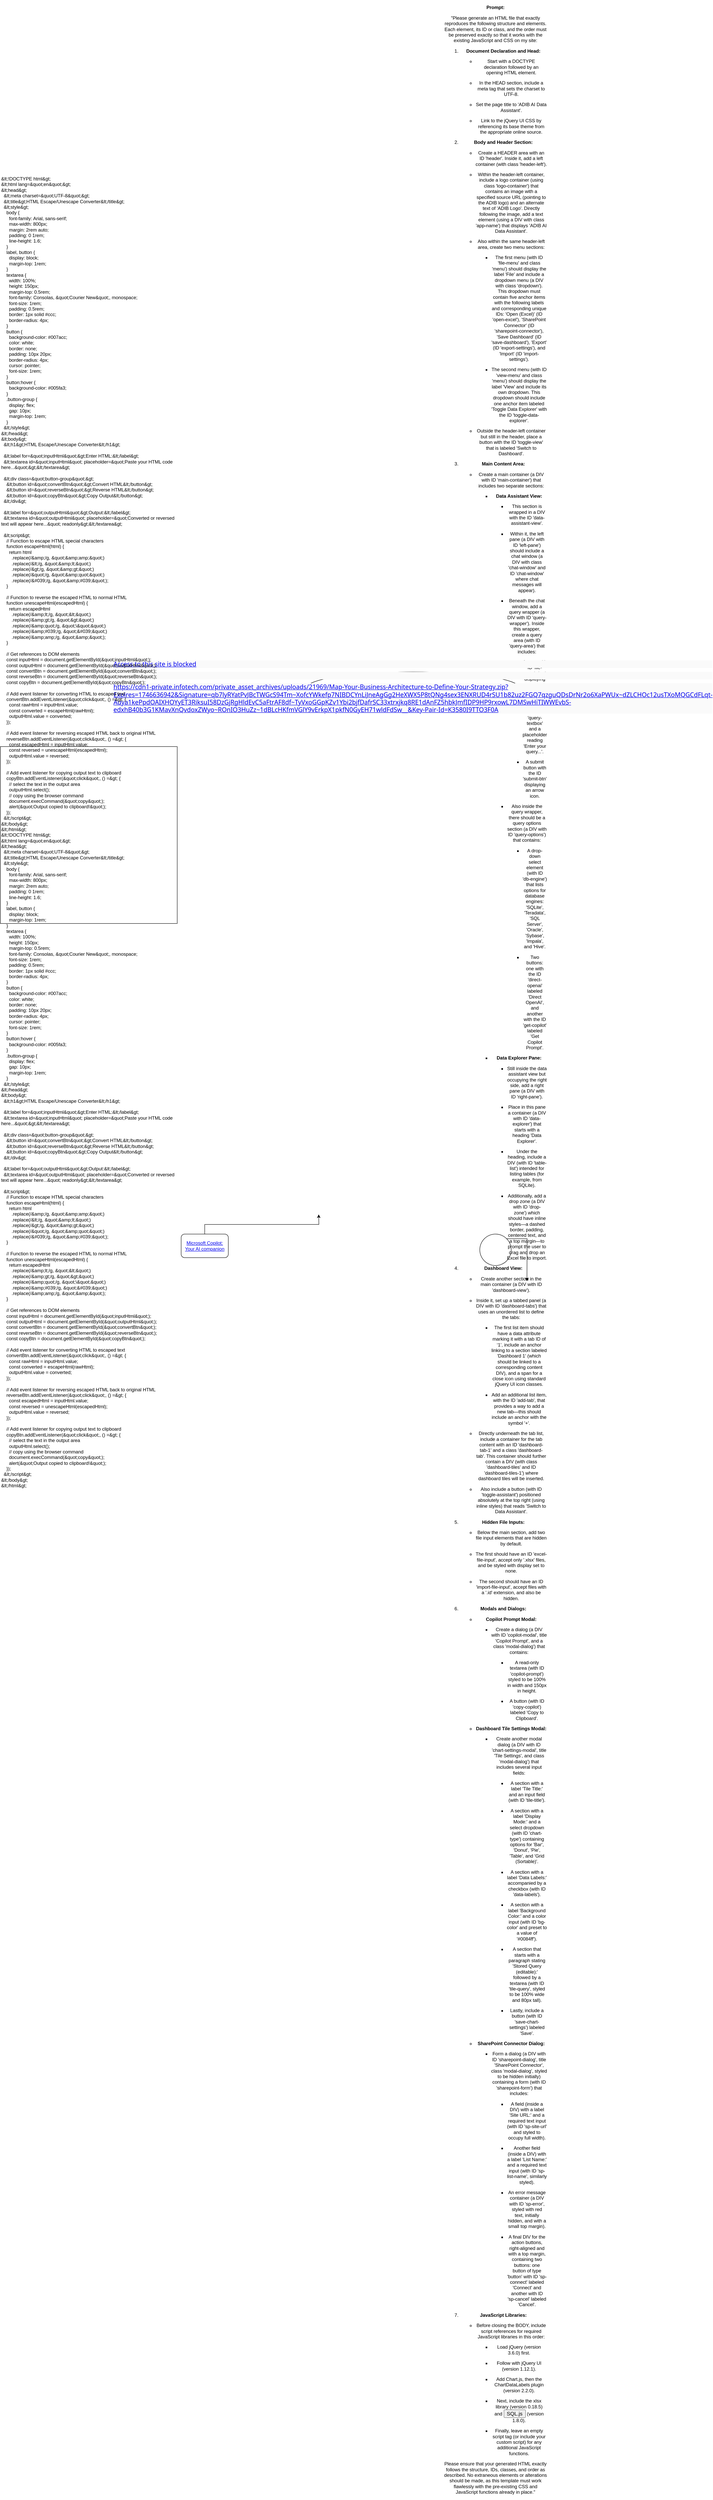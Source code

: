 <mxfile version="27.1.4">
  <diagram name="Page-1" id="GokQLcG7WO0pYvgW-zJp">
    <mxGraphModel dx="3171" dy="4012" grid="1" gridSize="10" guides="1" tooltips="1" connect="1" arrows="1" fold="1" page="1" pageScale="1" pageWidth="850" pageHeight="1100" math="0" shadow="0">
      <root>
        <mxCell id="0" />
        <mxCell id="1" parent="0" />
        <mxCell id="mDrpf2TN0rHwM7id590o-1" style="edgeStyle=orthogonalEdgeStyle;rounded=0;orthogonalLoop=1;jettySize=auto;html=1;exitX=0.5;exitY=0;exitDx=0;exitDy=0;" parent="1" source="bzycmvIp5_qkG32QMUx3-1" edge="1">
          <mxGeometry relative="1" as="geometry">
            <mxPoint x="-220" y="180" as="targetPoint" />
          </mxGeometry>
        </mxCell>
        <mxCell id="bzycmvIp5_qkG32QMUx3-1" value="&lt;a href=&quot;https://copilot.microsoft.com/chats/RHDPdBvyvpDGnnrWRSW6V&quot;&gt;Microsoft Copilot: Your AI companion&lt;/a&gt;" style="rounded=1;whiteSpace=wrap;html=1;" parent="1" vertex="1">
          <mxGeometry x="-570" y="230" width="120" height="60" as="geometry" />
        </mxCell>
        <mxCell id="bzycmvIp5_qkG32QMUx3-6" style="edgeStyle=orthogonalEdgeStyle;rounded=0;orthogonalLoop=1;jettySize=auto;html=1;exitX=1;exitY=0;exitDx=0;exitDy=0;" parent="1" source="bzycmvIp5_qkG32QMUx3-2" edge="1">
          <mxGeometry relative="1" as="geometry">
            <mxPoint x="310" y="350" as="targetPoint" />
          </mxGeometry>
        </mxCell>
        <mxCell id="bzycmvIp5_qkG32QMUx3-2" value="&lt;p&gt;&lt;strong&gt;Prompt:&lt;/strong&gt;&lt;/p&gt;&lt;p&gt;&quot;Please generate an HTML file that exactly reproduces the following structure and elements. Each element, its ID or class, and the order must be preserved exactly so that it works with the existing JavaScript and CSS on my site:&lt;/p&gt;&lt;ol start=&quot;1&quot;&gt;&lt;li&gt;&lt;p&gt;&lt;strong&gt;Document Declaration and Head:&lt;/strong&gt;&lt;/p&gt;&lt;ul&gt;&lt;li&gt;&lt;p&gt;Start with a DOCTYPE declaration followed by an opening HTML element.&lt;/p&gt;&lt;/li&gt;&lt;li&gt;&lt;p&gt;In the HEAD section, include a meta tag that sets the charset to UTF-8.&lt;/p&gt;&lt;/li&gt;&lt;li&gt;&lt;p&gt;Set the page title to &#39;ADIB AI Data Assistant&#39;.&lt;/p&gt;&lt;/li&gt;&lt;li&gt;&lt;p&gt;Link to the jQuery UI CSS by referencing its base theme from the appropriate online source.&lt;/p&gt;&lt;/li&gt;&lt;/ul&gt;&lt;/li&gt;&lt;li&gt;&lt;p&gt;&lt;strong&gt;Body and Header Section:&lt;/strong&gt;&lt;/p&gt;&lt;ul&gt;&lt;li&gt;&lt;p&gt;Create a HEADER area with an ID &#39;header&#39;. Inside it, add a left container (with class &#39;header-left&#39;).&lt;/p&gt;&lt;/li&gt;&lt;li&gt;&lt;p&gt;Within the header-left container, include a logo container (using class &#39;logo-container&#39;) that contains an image with a specified source URL (pointing to the ADIB logo) and an alternate text of &#39;ADIB Logo&#39;. Directly following the image, add a text element (using a DIV with class &#39;app-name&#39;) that displays &#39;ADIB AI Data Assistant&#39;.&lt;/p&gt;&lt;/li&gt;&lt;li&gt;&lt;p&gt;Also within the same header-left area, create two menu sections:&lt;/p&gt;&lt;ul&gt;&lt;li&gt;&lt;p&gt;The first menu (with ID &#39;file-menu&#39; and class &#39;menu&#39;) should display the label &#39;File&#39; and include a dropdown menu (a DIV with class &#39;dropdown&#39;). This dropdown must contain five anchor items with the following labels and corresponding unique IDs: &#39;Open (Excel)&#39; (ID &#39;open-excel&#39;), &#39;SharePoint Connector&#39; (ID &#39;sharepoint-connector&#39;), &#39;Save Dashboard&#39; (ID &#39;save-dashboard&#39;), &#39;Export&#39; (ID &#39;export-settings&#39;), and &#39;Import&#39; (ID &#39;import-settings&#39;).&lt;/p&gt;&lt;/li&gt;&lt;li&gt;&lt;p&gt;The second menu (with ID &#39;view-menu&#39; and class &#39;menu&#39;) should display the label &#39;View&#39; and include its own dropdown. This dropdown should include one anchor item labeled &#39;Toggle Data Explorer&#39; with the ID &#39;toggle-data-explorer&#39;.&lt;/p&gt;&lt;/li&gt;&lt;/ul&gt;&lt;/li&gt;&lt;li&gt;&lt;p&gt;Outside the header-left container but still in the header, place a button with the ID &#39;toggle-view&#39; that is labeled &#39;Switch to Dashboard&#39;.&lt;/p&gt;&lt;/li&gt;&lt;/ul&gt;&lt;/li&gt;&lt;li&gt;&lt;p&gt;&lt;strong&gt;Main Content Area:&lt;/strong&gt;&lt;/p&gt;&lt;ul&gt;&lt;li&gt;&lt;p&gt;Create a main container (a DIV with ID &#39;main-container&#39;) that includes two separate sections:&lt;/p&gt;&lt;ul&gt;&lt;li&gt;&lt;p&gt;&lt;strong&gt;Data Assistant View:&lt;/strong&gt;&lt;/p&gt;&lt;ul&gt;&lt;li&gt;&lt;p&gt;This section is wrapped in a DIV with the ID &#39;data-assistant-view&#39;.&lt;/p&gt;&lt;/li&gt;&lt;li&gt;&lt;p&gt;Within it, the left pane (a DIV with ID &#39;left-pane&#39;) should include a chat window (a DIV with class &#39;chat-window&#39; and ID &#39;chat-window&#39; where chat messages will appear).&lt;/p&gt;&lt;/li&gt;&lt;li&gt;&lt;p&gt;Beneath the chat window, add a query wrapper (a DIV with ID &#39;query-wrapper&#39;). Inside this wrapper, create a query area (with ID &#39;query-area&#39;) that includes:&lt;/p&gt;&lt;ul&gt;&lt;li&gt;&lt;p&gt;A span with ID &#39;file-attach-btn&#39; displaying an attachment icon.&lt;/p&gt;&lt;/li&gt;&lt;li&gt;&lt;p&gt;A textarea with the ID &#39;query-textbox&#39; and a placeholder reading &#39;Enter your query...&#39;.&lt;/p&gt;&lt;/li&gt;&lt;li&gt;&lt;p&gt;A submit button with the ID &#39;submit-btn&#39; displaying an arrow icon.&lt;/p&gt;&lt;/li&gt;&lt;/ul&gt;&lt;/li&gt;&lt;li&gt;&lt;p&gt;Also inside the query wrapper, there should be a query options section (a DIV with ID &#39;query-options&#39;) that contains:&lt;/p&gt;&lt;ul&gt;&lt;li&gt;&lt;p&gt;A drop-down select element (with ID &#39;db-engine&#39;) that lists options for database engines: &#39;SQLite&#39;, &#39;Teradata&#39;, &#39;SQL Server&#39;, &#39;Oracle&#39;, &#39;Sybase&#39;, &#39;Impala&#39;, and &#39;Hive&#39;.&lt;/p&gt;&lt;/li&gt;&lt;li&gt;&lt;p&gt;Two buttons: one with the ID &#39;direct-openai&#39; labeled &#39;Direct OpenAI&#39;, and another with the ID &#39;get-copilot&#39; labeled &#39;Get Copilot Prompt&#39;.&lt;/p&gt;&lt;/li&gt;&lt;/ul&gt;&lt;/li&gt;&lt;/ul&gt;&lt;/li&gt;&lt;li&gt;&lt;p&gt;&lt;strong&gt;Data Explorer Pane:&lt;/strong&gt;&lt;/p&gt;&lt;ul&gt;&lt;li&gt;&lt;p&gt;Still inside the data assistant view but occupying the right side, add a right pane (a DIV with ID &#39;right-pane&#39;).&lt;/p&gt;&lt;/li&gt;&lt;li&gt;&lt;p&gt;Place in this pane a container (a DIV with ID &#39;data-explorer&#39;) that starts with a heading &#39;Data Explorer&#39;.&lt;/p&gt;&lt;/li&gt;&lt;li&gt;&lt;p&gt;Under the heading, include a DIV (with ID &#39;table-list&#39;) intended for listing tables (for example, from SQLite).&lt;/p&gt;&lt;/li&gt;&lt;li&gt;&lt;p&gt;Additionally, add a drop zone (a DIV with ID &#39;drop-zone&#39;) which should have inline styles—a dashed border, padding, centered text, and a top margin—to prompt the user to drag and drop an Excel file to import.&lt;/p&gt;&lt;/li&gt;&lt;/ul&gt;&lt;/li&gt;&lt;/ul&gt;&lt;/li&gt;&lt;/ul&gt;&lt;/li&gt;&lt;li&gt;&lt;p&gt;&lt;strong&gt;Dashboard View:&lt;/strong&gt;&lt;/p&gt;&lt;ul&gt;&lt;li&gt;&lt;p&gt;Create another section in the main container (a DIV with ID &#39;dashboard-view&#39;).&lt;/p&gt;&lt;/li&gt;&lt;li&gt;&lt;p&gt;Inside it, set up a tabbed panel (a DIV with ID &#39;dashboard-tabs&#39;) that uses an unordered list to define the tabs:&lt;/p&gt;&lt;ul&gt;&lt;li&gt;&lt;p&gt;The first list item should have a data attribute marking it with a tab ID of ‘1’, include an anchor linking to a section labeled &#39;Dashboard 1&#39; (which should be linked to a corresponding content DIV), and a span for a close icon using standard jQuery UI icon classes.&lt;/p&gt;&lt;/li&gt;&lt;li&gt;&lt;p&gt;Add an additional list item, with the ID &#39;add-tab&#39;, that provides a way to add a new tab—this should include an anchor with the symbol &#39;+&#39;.&lt;/p&gt;&lt;/li&gt;&lt;/ul&gt;&lt;/li&gt;&lt;li&gt;&lt;p&gt;Directly underneath the tab list, include a container for the tab content with an ID &#39;dashboard-tab-1&#39; and a class &#39;dashboard-tab&#39;. This container should further contain a DIV (with class &#39;dashboard-tiles&#39; and ID &#39;dashboard-tiles-1&#39;) where dashboard tiles will be inserted.&lt;/p&gt;&lt;/li&gt;&lt;li&gt;&lt;p&gt;Also include a button (with ID &#39;toggle-assistant&#39;) positioned absolutely at the top right (using inline styles) that reads &#39;Switch to Data Assistant&#39;.&lt;/p&gt;&lt;/li&gt;&lt;/ul&gt;&lt;/li&gt;&lt;li&gt;&lt;p&gt;&lt;strong&gt;Hidden File Inputs:&lt;/strong&gt;&lt;/p&gt;&lt;ul&gt;&lt;li&gt;&lt;p&gt;Below the main section, add two file input elements that are hidden by default.&lt;/p&gt;&lt;/li&gt;&lt;li&gt;&lt;p&gt;The first should have an ID &#39;excel-file-input&#39;, accept only &#39;.xlsx&#39; files, and be styled with display set to none.&lt;/p&gt;&lt;/li&gt;&lt;li&gt;&lt;p&gt;The second should have an ID &#39;import-file-input&#39;, accept files with a &#39;.id&#39; extension, and also be hidden.&lt;/p&gt;&lt;/li&gt;&lt;/ul&gt;&lt;/li&gt;&lt;li&gt;&lt;p&gt;&lt;strong&gt;Modals and Dialogs:&lt;/strong&gt;&lt;/p&gt;&lt;ul&gt;&lt;li&gt;&lt;p&gt;&lt;strong&gt;Copilot Prompt Modal:&lt;/strong&gt;&lt;/p&gt;&lt;ul&gt;&lt;li&gt;&lt;p&gt;Create a dialog (a DIV with ID &#39;copilot-modal&#39;, title &#39;Copilot Prompt&#39;, and a class &#39;modal-dialog&#39;) that contains:&lt;/p&gt;&lt;ul&gt;&lt;li&gt;&lt;p&gt;A read-only textarea (with ID &#39;copilot-prompt&#39;) styled to be 100% in width and 150px in height.&lt;/p&gt;&lt;/li&gt;&lt;li&gt;&lt;p&gt;A button (with ID &#39;copy-copilot&#39;) labeled &#39;Copy to Clipboard&#39;.&lt;/p&gt;&lt;/li&gt;&lt;/ul&gt;&lt;/li&gt;&lt;/ul&gt;&lt;/li&gt;&lt;li&gt;&lt;p&gt;&lt;strong&gt;Dashboard Tile Settings Modal:&lt;/strong&gt;&lt;/p&gt;&lt;ul&gt;&lt;li&gt;&lt;p&gt;Create another modal dialog (a DIV with ID &#39;chart-settings-modal&#39;, title &#39;Tile Settings&#39;, and class &#39;modal-dialog&#39;) that includes several input fields:&lt;/p&gt;&lt;ul&gt;&lt;li&gt;&lt;p&gt;A section with a label &#39;Tile Title:&#39; and an input field (with ID &#39;tile-title&#39;).&lt;/p&gt;&lt;/li&gt;&lt;li&gt;&lt;p&gt;A section with a label &#39;Display Mode:&#39; and a select dropdown (with ID &#39;chart-type&#39;) containing options for &#39;Bar&#39;, &#39;Donut&#39;, &#39;Pie&#39;, &#39;Table&#39;, and &#39;Grid (Sortable)&#39;.&lt;/p&gt;&lt;/li&gt;&lt;li&gt;&lt;p&gt;A section with a label &#39;Data Labels:&#39; accompanied by a checkbox (with ID &#39;data-labels&#39;).&lt;/p&gt;&lt;/li&gt;&lt;li&gt;&lt;p&gt;A section with a label &#39;Background Color:&#39; and a color input (with ID &#39;bg-color&#39; and preset to a value of &#39;#0084ff&#39;).&lt;/p&gt;&lt;/li&gt;&lt;li&gt;&lt;p&gt;A section that starts with a paragraph stating &#39;Stored Query (editable):&#39; followed by a textarea (with ID &#39;tile-query&#39;, styled to be 100% wide and 80px tall).&lt;/p&gt;&lt;/li&gt;&lt;li&gt;&lt;p&gt;Lastly, include a button (with ID &#39;save-chart-settings&#39;) labeled &#39;Save&#39;.&lt;/p&gt;&lt;/li&gt;&lt;/ul&gt;&lt;/li&gt;&lt;/ul&gt;&lt;/li&gt;&lt;li&gt;&lt;p&gt;&lt;strong&gt;SharePoint Connector Dialog:&lt;/strong&gt;&lt;/p&gt;&lt;ul&gt;&lt;li&gt;&lt;p&gt;Form a dialog (a DIV with ID &#39;sharepoint-dialog&#39;, title &#39;SharePoint Connector&#39;, class &#39;modal-dialog&#39;, styled to be hidden initially) containing a form (with ID &#39;sharepoint-form&#39;) that includes:&lt;/p&gt;&lt;ul&gt;&lt;li&gt;&lt;p&gt;A field (inside a DIV) with a label &#39;Site URL:&#39; and a required text input (with ID &#39;sp-site-url&#39; and styled to occupy full width).&lt;/p&gt;&lt;/li&gt;&lt;li&gt;&lt;p&gt;Another field (inside a DIV) with a label &#39;List Name:&#39; and a required text input (with ID &#39;sp-list-name&#39;, similarly styled).&lt;/p&gt;&lt;/li&gt;&lt;li&gt;&lt;p&gt;An error message container (a DIV with ID &#39;sp-error&#39;, styled with red text, initially hidden, and with a small top margin).&lt;/p&gt;&lt;/li&gt;&lt;li&gt;&lt;p&gt;A final DIV for the action buttons, right-aligned and with a top margin, containing two buttons: one button of type &#39;button&#39; with ID &#39;sp-connect&#39; labeled &#39;Connect&#39; and another with ID &#39;sp-cancel&#39; labeled &#39;Cancel&#39;.&lt;/p&gt;&lt;/li&gt;&lt;/ul&gt;&lt;/li&gt;&lt;/ul&gt;&lt;/li&gt;&lt;/ul&gt;&lt;/li&gt;&lt;li&gt;&lt;p&gt;&lt;strong&gt;JavaScript Libraries:&lt;/strong&gt;&lt;/p&gt;&lt;ul&gt;&lt;li&gt;&lt;p&gt;Before closing the BODY, include script references for required JavaScript libraries in this order:&lt;/p&gt;&lt;ul&gt;&lt;li&gt;&lt;p&gt;Load jQuery (version 3.6.0) first.&lt;/p&gt;&lt;/li&gt;&lt;li&gt;&lt;p&gt;Follow with jQuery UI (version 1.12.1).&lt;/p&gt;&lt;/li&gt;&lt;li&gt;&lt;p&gt;Add Chart.js, then the ChartDataLabels plugin (version 2.2.0).&lt;/p&gt;&lt;/li&gt;&lt;li&gt;&lt;p&gt;Next, include the xlsx library (version 0.18.5) and &lt;button data-url=&quot;https://SQL.js&quot; type=&quot;button&quot;&gt;SQL.js &lt;/button&gt; (version 1.8.0).&lt;/p&gt;&lt;/li&gt;&lt;li&gt;&lt;p&gt;Finally, leave an empty script tag (or include your custom script) for any additional JavaScript functions.&lt;/p&gt;&lt;/li&gt;&lt;/ul&gt;&lt;/li&gt;&lt;/ul&gt;&lt;/li&gt;&lt;/ol&gt;&lt;p&gt;Please ensure that your generated HTML exactly follows the structure, IDs, classes, and order as described. No extraneous elements or alterations should be made, as this template must work flawlessly with the pre-existing CSS and JavaScript functions already in place.&quot;&lt;/p&gt;" style="ellipse;whiteSpace=wrap;html=1;aspect=fixed;" parent="1" vertex="1">
          <mxGeometry x="190" y="230" width="80" height="80" as="geometry" />
        </mxCell>
        <mxCell id="bzycmvIp5_qkG32QMUx3-4" value="&lt;p style=&quot;overflow-wrap: break-word; margin: 6px 0px 10px; max-width: none; color: rgb(66, 66, 66); font-family: &amp;quot;Segoe Sans&amp;quot;, &amp;quot;Segoe UI&amp;quot;, &amp;quot;Segoe UI Web (West European)&amp;quot;, -apple-system, BlinkMacSystemFont, Roboto, &amp;quot;Helvetica Neue&amp;quot;, sans-serif; font-size: 16px; text-align: start; background-color: rgb(250, 250, 250);&quot;&gt;&lt;a href=&quot;https://cdn1-private.infotech.com/private_asset_archives/uploads/21969/Map-Your-Business-Architecture-to-Define-Your-Strategy.zip?Expires=1746636942&amp;amp;Signature=qb7lyRYatPvJBcTWGcS94Tm~XofcYWkefp7NIBDCYnLiJneAgGg2HeXWX5P8tQNg4sex3ENXRUD4rSU1b82uz2FGQ7qzguQDsDrNr2o6XaPWUx~dZLCHOc12usTXoMQGCdFLqt-Auya1kePpdOAIXHOYyET3RiksuI58DzGjRgHldEvC5aFtrAF8df~TyVxoGGpKZv1Ybi2bjfDafrSC33xtrxjkq8RE1dAnFZ5hbkJmfIDP9HP9rxowL7DMSwHiTIWWEvbS-edxhB40b3G1KMavXnQvdoxZWyo~ROnIO3HuZz~1dBLcHKfmVGlY9vErkpX1pkfN0GyEH71wldFdSw__&amp;amp;Key-Pair-Id=K3580I9TTO3F0A&quot;&gt;Access to this site is blocked&lt;/a&gt;&lt;/p&gt;&lt;p style=&quot;overflow-wrap: break-word; margin: 6px 0px 10px; max-width: none; color: rgb(66, 66, 66); font-family: &amp;quot;Segoe Sans&amp;quot;, &amp;quot;Segoe UI&amp;quot;, &amp;quot;Segoe UI Web (West European)&amp;quot;, -apple-system, BlinkMacSystemFont, Roboto, &amp;quot;Helvetica Neue&amp;quot;, sans-serif; font-size: 16px; text-align: start; background-color: rgb(250, 250, 250);&quot;&gt;&lt;br&gt;&lt;/p&gt;&lt;p style=&quot;overflow-wrap: break-word; margin: 6px 0px 10px; max-width: none; color: rgb(66, 66, 66); font-family: &amp;quot;Segoe Sans&amp;quot;, &amp;quot;Segoe UI&amp;quot;, &amp;quot;Segoe UI Web (West European)&amp;quot;, -apple-system, BlinkMacSystemFont, Roboto, &amp;quot;Helvetica Neue&amp;quot;, sans-serif; font-size: 16px; text-align: start; background-color: rgb(250, 250, 250);&quot;&gt;&lt;a href=&quot;https://cdn1-private.infotech.com/private_asset_archives/uploads/21969/Map-Your-Business-Architecture-to-Define-Your-Strategy.zip?Expires=1746636942&amp;amp;Signature=qb7lyRYatPvJBcTWGcS94Tm~XofcYWkefp7NIBDCYnLiJneAgGg2HeXWX5P8tQNg4sex3ENXRUD4rSU1b82uz2FGQ7qzguQDsDrNr2o6XaPWUx~dZLCHOc12usTXoMQGCdFLqt-Auya1kePpdOAIXHOYyET3RiksuI58DzGjRgHldEvC5aFtrAF8df~TyVxoGGpKZv1Ybi2bjfDafrSC33xtrxjkq8RE1dAnFZ5hbkJmfIDP9HP9rxowL7DMSwHiTIWWEvbS-edxhB40b3G1KMavXnQvdoxZWyo~ROnIO3HuZz~1dBLcHKfmVGlY9vErkpX1pkfN0GyEH71wldFdSw__&amp;amp;Key-Pair-Id=K3580I9TTO3F0A&quot;&gt;https://cdn1-private.infotech.com/private_asset_archives/uploads/21969/Map-Your-Business-Architecture-to-Define-Your-Strategy.zip?Expires=1746636942&amp;amp;Signature=qb7lyRYatPvJBcTWGcS94Tm~XofcYWkefp7NIBDCYnLiJneAgGg2HeXWX5P8tQNg4sex3ENXRUD4rSU1b82uz2FGQ7qzguQDsDrNr2o6XaPWUx~dZLCHOc12usTXoMQGCdFLqt-Auya1kePpdOAIXHOYyET3RiksuI58DzGjRgHldEvC5aFtrAF8df~TyVxoGGpKZv1Ybi2bjfDafrSC33xtrxjkq8RE1dAnFZ5hbkJmfIDP9HP9rxowL7DMSwHiTIWWEvbS-edxhB40b3G1KMavXnQvdoxZWyo~ROnIO3HuZz~1dBLcHKfmVGlY9vErkpX1pkfN0GyEH71wldFdSw__&amp;amp;Key-Pair-Id=K3580I9TTO3F0A&lt;/a&gt;&lt;/p&gt;" style="ellipse;whiteSpace=wrap;html=1;" parent="1" vertex="1">
          <mxGeometry x="-250" y="-1200" width="540" height="80" as="geometry" />
        </mxCell>
        <UserObject label="&lt;div&gt;&amp;amp;lt;!DOCTYPE html&amp;amp;gt;&lt;/div&gt;&lt;div&gt;&amp;amp;lt;html lang=&amp;amp;quot;en&amp;amp;quot;&amp;amp;gt;&lt;/div&gt;&lt;div&gt;&amp;amp;lt;head&amp;amp;gt;&lt;/div&gt;&lt;div&gt;&amp;nbsp; &amp;amp;lt;meta charset=&amp;amp;quot;UTF-8&amp;amp;quot;&amp;amp;gt;&lt;/div&gt;&lt;div&gt;&amp;nbsp; &amp;amp;lt;title&amp;amp;gt;HTML Escape/Unescape Converter&amp;amp;lt;/title&amp;amp;gt;&lt;/div&gt;&lt;div&gt;&amp;nbsp; &amp;amp;lt;style&amp;amp;gt;&lt;/div&gt;&lt;div&gt;&amp;nbsp; &amp;nbsp; body {&lt;/div&gt;&lt;div&gt;&amp;nbsp; &amp;nbsp; &amp;nbsp; font-family: Arial, sans-serif;&lt;/div&gt;&lt;div&gt;&amp;nbsp; &amp;nbsp; &amp;nbsp; max-width: 800px;&lt;/div&gt;&lt;div&gt;&amp;nbsp; &amp;nbsp; &amp;nbsp; margin: 2rem auto;&lt;/div&gt;&lt;div&gt;&amp;nbsp; &amp;nbsp; &amp;nbsp; padding: 0 1rem;&lt;/div&gt;&lt;div&gt;&amp;nbsp; &amp;nbsp; &amp;nbsp; line-height: 1.6;&lt;/div&gt;&lt;div&gt;&amp;nbsp; &amp;nbsp; }&lt;/div&gt;&lt;div&gt;&amp;nbsp; &amp;nbsp; label, button {&lt;/div&gt;&lt;div&gt;&amp;nbsp; &amp;nbsp; &amp;nbsp; display: block;&lt;/div&gt;&lt;div&gt;&amp;nbsp; &amp;nbsp; &amp;nbsp; margin-top: 1rem;&lt;/div&gt;&lt;div&gt;&amp;nbsp; &amp;nbsp; }&lt;/div&gt;&lt;div&gt;&amp;nbsp; &amp;nbsp; textarea {&lt;/div&gt;&lt;div&gt;&amp;nbsp; &amp;nbsp; &amp;nbsp; width: 100%;&lt;/div&gt;&lt;div&gt;&amp;nbsp; &amp;nbsp; &amp;nbsp; height: 150px;&lt;/div&gt;&lt;div&gt;&amp;nbsp; &amp;nbsp; &amp;nbsp; margin-top: 0.5rem;&lt;/div&gt;&lt;div&gt;&amp;nbsp; &amp;nbsp; &amp;nbsp; font-family: Consolas, &amp;amp;quot;Courier New&amp;amp;quot;, monospace;&lt;/div&gt;&lt;div&gt;&amp;nbsp; &amp;nbsp; &amp;nbsp; font-size: 1rem;&lt;/div&gt;&lt;div&gt;&amp;nbsp; &amp;nbsp; &amp;nbsp; padding: 0.5rem;&lt;/div&gt;&lt;div&gt;&amp;nbsp; &amp;nbsp; &amp;nbsp; border: 1px solid #ccc;&lt;/div&gt;&lt;div&gt;&amp;nbsp; &amp;nbsp; &amp;nbsp; border-radius: 4px;&lt;/div&gt;&lt;div&gt;&amp;nbsp; &amp;nbsp; }&lt;/div&gt;&lt;div&gt;&amp;nbsp; &amp;nbsp; button {&lt;/div&gt;&lt;div&gt;&amp;nbsp; &amp;nbsp; &amp;nbsp; background-color: #007acc;&lt;/div&gt;&lt;div&gt;&amp;nbsp; &amp;nbsp; &amp;nbsp; color: white;&lt;/div&gt;&lt;div&gt;&amp;nbsp; &amp;nbsp; &amp;nbsp; border: none;&lt;/div&gt;&lt;div&gt;&amp;nbsp; &amp;nbsp; &amp;nbsp; padding: 10px 20px;&lt;/div&gt;&lt;div&gt;&amp;nbsp; &amp;nbsp; &amp;nbsp; border-radius: 4px;&lt;/div&gt;&lt;div&gt;&amp;nbsp; &amp;nbsp; &amp;nbsp; cursor: pointer;&lt;/div&gt;&lt;div&gt;&amp;nbsp; &amp;nbsp; &amp;nbsp; font-size: 1rem;&lt;/div&gt;&lt;div&gt;&amp;nbsp; &amp;nbsp; }&lt;/div&gt;&lt;div&gt;&amp;nbsp; &amp;nbsp; button:hover {&lt;/div&gt;&lt;div&gt;&amp;nbsp; &amp;nbsp; &amp;nbsp; background-color: #005fa3;&lt;/div&gt;&lt;div&gt;&amp;nbsp; &amp;nbsp; }&lt;/div&gt;&lt;div&gt;&amp;nbsp; &amp;nbsp; .button-group {&lt;/div&gt;&lt;div&gt;&amp;nbsp; &amp;nbsp; &amp;nbsp; display: flex;&lt;/div&gt;&lt;div&gt;&amp;nbsp; &amp;nbsp; &amp;nbsp; gap: 10px;&lt;/div&gt;&lt;div&gt;&amp;nbsp; &amp;nbsp; &amp;nbsp; margin-top: 1rem;&lt;/div&gt;&lt;div&gt;&amp;nbsp; &amp;nbsp; }&lt;/div&gt;&lt;div&gt;&amp;nbsp; &amp;amp;lt;/style&amp;amp;gt;&lt;/div&gt;&lt;div&gt;&amp;amp;lt;/head&amp;amp;gt;&lt;/div&gt;&lt;div&gt;&amp;amp;lt;body&amp;amp;gt;&lt;/div&gt;&lt;div&gt;&amp;nbsp; &amp;amp;lt;h1&amp;amp;gt;HTML Escape/Unescape Converter&amp;amp;lt;/h1&amp;amp;gt;&lt;/div&gt;&lt;div&gt;&lt;br&gt;&lt;/div&gt;&lt;div&gt;&amp;nbsp; &amp;amp;lt;label for=&amp;amp;quot;inputHtml&amp;amp;quot;&amp;amp;gt;Enter HTML:&amp;amp;lt;/label&amp;amp;gt;&lt;/div&gt;&lt;div&gt;&amp;nbsp; &amp;amp;lt;textarea id=&amp;amp;quot;inputHtml&amp;amp;quot; placeholder=&amp;amp;quot;Paste your HTML code here...&amp;amp;quot;&amp;amp;gt;&amp;amp;lt;/textarea&amp;amp;gt;&lt;/div&gt;&lt;div&gt;&lt;br&gt;&lt;/div&gt;&lt;div&gt;&amp;nbsp; &amp;amp;lt;div class=&amp;amp;quot;button-group&amp;amp;quot;&amp;amp;gt;&lt;/div&gt;&lt;div&gt;&amp;nbsp; &amp;nbsp; &amp;amp;lt;button id=&amp;amp;quot;convertBtn&amp;amp;quot;&amp;amp;gt;Convert HTML&amp;amp;lt;/button&amp;amp;gt;&lt;/div&gt;&lt;div&gt;&amp;nbsp; &amp;nbsp; &amp;amp;lt;button id=&amp;amp;quot;reverseBtn&amp;amp;quot;&amp;amp;gt;Reverse HTML&amp;amp;lt;/button&amp;amp;gt;&lt;/div&gt;&lt;div&gt;&amp;nbsp; &amp;nbsp; &amp;amp;lt;button id=&amp;amp;quot;copyBtn&amp;amp;quot;&amp;amp;gt;Copy Output&amp;amp;lt;/button&amp;amp;gt;&lt;/div&gt;&lt;div&gt;&amp;nbsp; &amp;amp;lt;/div&amp;amp;gt;&lt;/div&gt;&lt;div&gt;&lt;br&gt;&lt;/div&gt;&lt;div&gt;&amp;nbsp; &amp;amp;lt;label for=&amp;amp;quot;outputHtml&amp;amp;quot;&amp;amp;gt;Output:&amp;amp;lt;/label&amp;amp;gt;&lt;/div&gt;&lt;div&gt;&amp;nbsp; &amp;amp;lt;textarea id=&amp;amp;quot;outputHtml&amp;amp;quot; placeholder=&amp;amp;quot;Converted or reversed text will appear here...&amp;amp;quot; readonly&amp;amp;gt;&amp;amp;lt;/textarea&amp;amp;gt;&lt;/div&gt;&lt;div&gt;&amp;nbsp;&amp;nbsp;&lt;/div&gt;&lt;div&gt;&amp;nbsp; &amp;amp;lt;script&amp;amp;gt;&lt;/div&gt;&lt;div&gt;&amp;nbsp; &amp;nbsp; // Function to escape HTML special characters&lt;/div&gt;&lt;div&gt;&amp;nbsp; &amp;nbsp; function escapeHtml(html) {&lt;/div&gt;&lt;div&gt;&amp;nbsp; &amp;nbsp; &amp;nbsp; return html&lt;/div&gt;&lt;div&gt;&amp;nbsp; &amp;nbsp; &amp;nbsp; &amp;nbsp; .replace(/&amp;amp;amp;/g, &amp;amp;quot;&amp;amp;amp;amp;&amp;amp;quot;)&lt;/div&gt;&lt;div&gt;&amp;nbsp; &amp;nbsp; &amp;nbsp; &amp;nbsp; .replace(/&amp;amp;lt;/g, &amp;amp;quot;&amp;amp;amp;lt;&amp;amp;quot;)&lt;/div&gt;&lt;div&gt;&amp;nbsp; &amp;nbsp; &amp;nbsp; &amp;nbsp; .replace(/&amp;amp;gt;/g, &amp;amp;quot;&amp;amp;amp;gt;&amp;amp;quot;)&lt;/div&gt;&lt;div&gt;&amp;nbsp; &amp;nbsp; &amp;nbsp; &amp;nbsp; .replace(/&amp;amp;quot;/g, &amp;amp;quot;&amp;amp;amp;quot;&amp;amp;quot;)&lt;/div&gt;&lt;div&gt;&amp;nbsp; &amp;nbsp; &amp;nbsp; &amp;nbsp; .replace(/&amp;amp;#039;/g, &amp;amp;quot;&amp;amp;amp;#039;&amp;amp;quot;);&lt;/div&gt;&lt;div&gt;&amp;nbsp; &amp;nbsp; }&lt;/div&gt;&lt;div&gt;&lt;br&gt;&lt;/div&gt;&lt;div&gt;&amp;nbsp; &amp;nbsp; // Function to reverse the escaped HTML to normal HTML&lt;/div&gt;&lt;div&gt;&amp;nbsp; &amp;nbsp; function unescapeHtml(escapedHtml) {&lt;/div&gt;&lt;div&gt;&amp;nbsp; &amp;nbsp; &amp;nbsp; return escapedHtml&lt;/div&gt;&lt;div&gt;&amp;nbsp; &amp;nbsp; &amp;nbsp; &amp;nbsp; .replace(/&amp;amp;amp;lt;/g, &amp;amp;quot;&amp;amp;lt;&amp;amp;quot;)&lt;/div&gt;&lt;div&gt;&amp;nbsp; &amp;nbsp; &amp;nbsp; &amp;nbsp; .replace(/&amp;amp;amp;gt;/g, &amp;amp;quot;&amp;amp;gt;&amp;amp;quot;)&lt;/div&gt;&lt;div&gt;&amp;nbsp; &amp;nbsp; &amp;nbsp; &amp;nbsp; .replace(/&amp;amp;amp;quot;/g, &amp;amp;quot;\&amp;amp;quot;&amp;amp;quot;)&lt;/div&gt;&lt;div&gt;&amp;nbsp; &amp;nbsp; &amp;nbsp; &amp;nbsp; .replace(/&amp;amp;amp;#039;/g, &amp;amp;quot;&amp;amp;#039;&amp;amp;quot;)&lt;/div&gt;&lt;div&gt;&amp;nbsp; &amp;nbsp; &amp;nbsp; &amp;nbsp; .replace(/&amp;amp;amp;amp;/g, &amp;amp;quot;&amp;amp;amp;&amp;amp;quot;);&lt;/div&gt;&lt;div&gt;&amp;nbsp; &amp;nbsp; }&lt;/div&gt;&lt;div&gt;&amp;nbsp; &amp;nbsp;&amp;nbsp;&lt;/div&gt;&lt;div&gt;&amp;nbsp; &amp;nbsp; // Get references to DOM elements&lt;/div&gt;&lt;div&gt;&amp;nbsp; &amp;nbsp; const inputHtml = document.getElementById(&amp;amp;quot;inputHtml&amp;amp;quot;);&lt;/div&gt;&lt;div&gt;&amp;nbsp; &amp;nbsp; const outputHtml = document.getElementById(&amp;amp;quot;outputHtml&amp;amp;quot;);&lt;/div&gt;&lt;div&gt;&amp;nbsp; &amp;nbsp; const convertBtn = document.getElementById(&amp;amp;quot;convertBtn&amp;amp;quot;);&lt;/div&gt;&lt;div&gt;&amp;nbsp; &amp;nbsp; const reverseBtn = document.getElementById(&amp;amp;quot;reverseBtn&amp;amp;quot;);&lt;/div&gt;&lt;div&gt;&amp;nbsp; &amp;nbsp; const copyBtn = document.getElementById(&amp;amp;quot;copyBtn&amp;amp;quot;);&lt;/div&gt;&lt;div&gt;&lt;br&gt;&lt;/div&gt;&lt;div&gt;&amp;nbsp; &amp;nbsp; // Add event listener for converting HTML to escaped text&lt;/div&gt;&lt;div&gt;&amp;nbsp; &amp;nbsp; convertBtn.addEventListener(&amp;amp;quot;click&amp;amp;quot;, () =&amp;amp;gt; {&lt;/div&gt;&lt;div&gt;&amp;nbsp; &amp;nbsp; &amp;nbsp; const rawHtml = inputHtml.value;&lt;/div&gt;&lt;div&gt;&amp;nbsp; &amp;nbsp; &amp;nbsp; const converted = escapeHtml(rawHtml);&lt;/div&gt;&lt;div&gt;&amp;nbsp; &amp;nbsp; &amp;nbsp; outputHtml.value = converted;&lt;/div&gt;&lt;div&gt;&amp;nbsp; &amp;nbsp; });&lt;/div&gt;&lt;div&gt;&lt;br&gt;&lt;/div&gt;&lt;div&gt;&amp;nbsp; &amp;nbsp; // Add event listener for reversing escaped HTML back to original HTML&lt;/div&gt;&lt;div&gt;&amp;nbsp; &amp;nbsp; reverseBtn.addEventListener(&amp;amp;quot;click&amp;amp;quot;, () =&amp;amp;gt; {&lt;/div&gt;&lt;div&gt;&amp;nbsp; &amp;nbsp; &amp;nbsp; const escapedHtml = inputHtml.value;&lt;/div&gt;&lt;div&gt;&amp;nbsp; &amp;nbsp; &amp;nbsp; const reversed = unescapeHtml(escapedHtml);&lt;/div&gt;&lt;div&gt;&amp;nbsp; &amp;nbsp; &amp;nbsp; outputHtml.value = reversed;&lt;/div&gt;&lt;div&gt;&amp;nbsp; &amp;nbsp; });&lt;/div&gt;&lt;div&gt;&lt;br&gt;&lt;/div&gt;&lt;div&gt;&amp;nbsp; &amp;nbsp; // Add event listener for copying output text to clipboard&lt;/div&gt;&lt;div&gt;&amp;nbsp; &amp;nbsp; copyBtn.addEventListener(&amp;amp;quot;click&amp;amp;quot;, () =&amp;amp;gt; {&lt;/div&gt;&lt;div&gt;&amp;nbsp; &amp;nbsp; &amp;nbsp; // select the text in the output area&lt;/div&gt;&lt;div&gt;&amp;nbsp; &amp;nbsp; &amp;nbsp; outputHtml.select();&lt;/div&gt;&lt;div&gt;&amp;nbsp; &amp;nbsp; &amp;nbsp; // copy using the browser command&lt;/div&gt;&lt;div&gt;&amp;nbsp; &amp;nbsp; &amp;nbsp; document.execCommand(&amp;amp;quot;copy&amp;amp;quot;);&lt;/div&gt;&lt;div&gt;&amp;nbsp; &amp;nbsp; &amp;nbsp; alert(&amp;amp;quot;Output copied to clipboard!&amp;amp;quot;);&lt;/div&gt;&lt;div&gt;&amp;nbsp; &amp;nbsp; });&lt;/div&gt;&lt;div&gt;&amp;nbsp; &amp;amp;lt;/script&amp;amp;gt;&lt;/div&gt;&lt;div&gt;&amp;amp;lt;/body&amp;amp;gt;&lt;/div&gt;&lt;div&gt;&amp;amp;lt;/html&amp;amp;gt;&lt;/div&gt;&lt;div&gt;&lt;div&gt;&amp;amp;lt;!DOCTYPE html&amp;amp;gt;&lt;/div&gt;&lt;div&gt;&amp;amp;lt;html lang=&amp;amp;quot;en&amp;amp;quot;&amp;amp;gt;&lt;/div&gt;&lt;div&gt;&amp;amp;lt;head&amp;amp;gt;&lt;/div&gt;&lt;div&gt;&amp;nbsp; &amp;amp;lt;meta charset=&amp;amp;quot;UTF-8&amp;amp;quot;&amp;amp;gt;&lt;/div&gt;&lt;div&gt;&amp;nbsp; &amp;amp;lt;title&amp;amp;gt;HTML Escape/Unescape Converter&amp;amp;lt;/title&amp;amp;gt;&lt;/div&gt;&lt;div&gt;&amp;nbsp; &amp;amp;lt;style&amp;amp;gt;&lt;/div&gt;&lt;div&gt;&amp;nbsp; &amp;nbsp; body {&lt;/div&gt;&lt;div&gt;&amp;nbsp; &amp;nbsp; &amp;nbsp; font-family: Arial, sans-serif;&lt;/div&gt;&lt;div&gt;&amp;nbsp; &amp;nbsp; &amp;nbsp; max-width: 800px;&lt;/div&gt;&lt;div&gt;&amp;nbsp; &amp;nbsp; &amp;nbsp; margin: 2rem auto;&lt;/div&gt;&lt;div&gt;&amp;nbsp; &amp;nbsp; &amp;nbsp; padding: 0 1rem;&lt;/div&gt;&lt;div&gt;&amp;nbsp; &amp;nbsp; &amp;nbsp; line-height: 1.6;&lt;/div&gt;&lt;div&gt;&amp;nbsp; &amp;nbsp; }&lt;/div&gt;&lt;div&gt;&amp;nbsp; &amp;nbsp; label, button {&lt;/div&gt;&lt;div&gt;&amp;nbsp; &amp;nbsp; &amp;nbsp; display: block;&lt;/div&gt;&lt;div&gt;&amp;nbsp; &amp;nbsp; &amp;nbsp; margin-top: 1rem;&lt;/div&gt;&lt;div&gt;&amp;nbsp; &amp;nbsp; }&lt;/div&gt;&lt;div&gt;&amp;nbsp; &amp;nbsp; textarea {&lt;/div&gt;&lt;div&gt;&amp;nbsp; &amp;nbsp; &amp;nbsp; width: 100%;&lt;/div&gt;&lt;div&gt;&amp;nbsp; &amp;nbsp; &amp;nbsp; height: 150px;&lt;/div&gt;&lt;div&gt;&amp;nbsp; &amp;nbsp; &amp;nbsp; margin-top: 0.5rem;&lt;/div&gt;&lt;div&gt;&amp;nbsp; &amp;nbsp; &amp;nbsp; font-family: Consolas, &amp;amp;quot;Courier New&amp;amp;quot;, monospace;&lt;/div&gt;&lt;div&gt;&amp;nbsp; &amp;nbsp; &amp;nbsp; font-size: 1rem;&lt;/div&gt;&lt;div&gt;&amp;nbsp; &amp;nbsp; &amp;nbsp; padding: 0.5rem;&lt;/div&gt;&lt;div&gt;&amp;nbsp; &amp;nbsp; &amp;nbsp; border: 1px solid #ccc;&lt;/div&gt;&lt;div&gt;&amp;nbsp; &amp;nbsp; &amp;nbsp; border-radius: 4px;&lt;/div&gt;&lt;div&gt;&amp;nbsp; &amp;nbsp; }&lt;/div&gt;&lt;div&gt;&amp;nbsp; &amp;nbsp; button {&lt;/div&gt;&lt;div&gt;&amp;nbsp; &amp;nbsp; &amp;nbsp; background-color: #007acc;&lt;/div&gt;&lt;div&gt;&amp;nbsp; &amp;nbsp; &amp;nbsp; color: white;&lt;/div&gt;&lt;div&gt;&amp;nbsp; &amp;nbsp; &amp;nbsp; border: none;&lt;/div&gt;&lt;div&gt;&amp;nbsp; &amp;nbsp; &amp;nbsp; padding: 10px 20px;&lt;/div&gt;&lt;div&gt;&amp;nbsp; &amp;nbsp; &amp;nbsp; border-radius: 4px;&lt;/div&gt;&lt;div&gt;&amp;nbsp; &amp;nbsp; &amp;nbsp; cursor: pointer;&lt;/div&gt;&lt;div&gt;&amp;nbsp; &amp;nbsp; &amp;nbsp; font-size: 1rem;&lt;/div&gt;&lt;div&gt;&amp;nbsp; &amp;nbsp; }&lt;/div&gt;&lt;div&gt;&amp;nbsp; &amp;nbsp; button:hover {&lt;/div&gt;&lt;div&gt;&amp;nbsp; &amp;nbsp; &amp;nbsp; background-color: #005fa3;&lt;/div&gt;&lt;div&gt;&amp;nbsp; &amp;nbsp; }&lt;/div&gt;&lt;div&gt;&amp;nbsp; &amp;nbsp; .button-group {&lt;/div&gt;&lt;div&gt;&amp;nbsp; &amp;nbsp; &amp;nbsp; display: flex;&lt;/div&gt;&lt;div&gt;&amp;nbsp; &amp;nbsp; &amp;nbsp; gap: 10px;&lt;/div&gt;&lt;div&gt;&amp;nbsp; &amp;nbsp; &amp;nbsp; margin-top: 1rem;&lt;/div&gt;&lt;div&gt;&amp;nbsp; &amp;nbsp; }&lt;/div&gt;&lt;div&gt;&amp;nbsp; &amp;amp;lt;/style&amp;amp;gt;&lt;/div&gt;&lt;div&gt;&amp;amp;lt;/head&amp;amp;gt;&lt;/div&gt;&lt;div&gt;&amp;amp;lt;body&amp;amp;gt;&lt;/div&gt;&lt;div&gt;&amp;nbsp; &amp;amp;lt;h1&amp;amp;gt;HTML Escape/Unescape Converter&amp;amp;lt;/h1&amp;amp;gt;&lt;/div&gt;&lt;div&gt;&lt;br&gt;&lt;/div&gt;&lt;div&gt;&amp;nbsp; &amp;amp;lt;label for=&amp;amp;quot;inputHtml&amp;amp;quot;&amp;amp;gt;Enter HTML:&amp;amp;lt;/label&amp;amp;gt;&lt;/div&gt;&lt;div&gt;&amp;nbsp; &amp;amp;lt;textarea id=&amp;amp;quot;inputHtml&amp;amp;quot; placeholder=&amp;amp;quot;Paste your HTML code here...&amp;amp;quot;&amp;amp;gt;&amp;amp;lt;/textarea&amp;amp;gt;&lt;/div&gt;&lt;div&gt;&lt;br&gt;&lt;/div&gt;&lt;div&gt;&amp;nbsp; &amp;amp;lt;div class=&amp;amp;quot;button-group&amp;amp;quot;&amp;amp;gt;&lt;/div&gt;&lt;div&gt;&amp;nbsp; &amp;nbsp; &amp;amp;lt;button id=&amp;amp;quot;convertBtn&amp;amp;quot;&amp;amp;gt;Convert HTML&amp;amp;lt;/button&amp;amp;gt;&lt;/div&gt;&lt;div&gt;&amp;nbsp; &amp;nbsp; &amp;amp;lt;button id=&amp;amp;quot;reverseBtn&amp;amp;quot;&amp;amp;gt;Reverse HTML&amp;amp;lt;/button&amp;amp;gt;&lt;/div&gt;&lt;div&gt;&amp;nbsp; &amp;nbsp; &amp;amp;lt;button id=&amp;amp;quot;copyBtn&amp;amp;quot;&amp;amp;gt;Copy Output&amp;amp;lt;/button&amp;amp;gt;&lt;/div&gt;&lt;div&gt;&amp;nbsp; &amp;amp;lt;/div&amp;amp;gt;&lt;/div&gt;&lt;div&gt;&lt;br&gt;&lt;/div&gt;&lt;div&gt;&amp;nbsp; &amp;amp;lt;label for=&amp;amp;quot;outputHtml&amp;amp;quot;&amp;amp;gt;Output:&amp;amp;lt;/label&amp;amp;gt;&lt;/div&gt;&lt;div&gt;&amp;nbsp; &amp;amp;lt;textarea id=&amp;amp;quot;outputHtml&amp;amp;quot; placeholder=&amp;amp;quot;Converted or reversed text will appear here...&amp;amp;quot; readonly&amp;amp;gt;&amp;amp;lt;/textarea&amp;amp;gt;&lt;/div&gt;&lt;div&gt;&amp;nbsp;&amp;nbsp;&lt;/div&gt;&lt;div&gt;&amp;nbsp; &amp;amp;lt;script&amp;amp;gt;&lt;/div&gt;&lt;div&gt;&amp;nbsp; &amp;nbsp; // Function to escape HTML special characters&lt;/div&gt;&lt;div&gt;&amp;nbsp; &amp;nbsp; function escapeHtml(html) {&lt;/div&gt;&lt;div&gt;&amp;nbsp; &amp;nbsp; &amp;nbsp; return html&lt;/div&gt;&lt;div&gt;&amp;nbsp; &amp;nbsp; &amp;nbsp; &amp;nbsp; .replace(/&amp;amp;amp;/g, &amp;amp;quot;&amp;amp;amp;amp;&amp;amp;quot;)&lt;/div&gt;&lt;div&gt;&amp;nbsp; &amp;nbsp; &amp;nbsp; &amp;nbsp; .replace(/&amp;amp;lt;/g, &amp;amp;quot;&amp;amp;amp;lt;&amp;amp;quot;)&lt;/div&gt;&lt;div&gt;&amp;nbsp; &amp;nbsp; &amp;nbsp; &amp;nbsp; .replace(/&amp;amp;gt;/g, &amp;amp;quot;&amp;amp;amp;gt;&amp;amp;quot;)&lt;/div&gt;&lt;div&gt;&amp;nbsp; &amp;nbsp; &amp;nbsp; &amp;nbsp; .replace(/&amp;amp;quot;/g, &amp;amp;quot;&amp;amp;amp;quot;&amp;amp;quot;)&lt;/div&gt;&lt;div&gt;&amp;nbsp; &amp;nbsp; &amp;nbsp; &amp;nbsp; .replace(/&amp;amp;#039;/g, &amp;amp;quot;&amp;amp;amp;#039;&amp;amp;quot;);&lt;/div&gt;&lt;div&gt;&amp;nbsp; &amp;nbsp; }&lt;/div&gt;&lt;div&gt;&lt;br&gt;&lt;/div&gt;&lt;div&gt;&amp;nbsp; &amp;nbsp; // Function to reverse the escaped HTML to normal HTML&lt;/div&gt;&lt;div&gt;&amp;nbsp; &amp;nbsp; function unescapeHtml(escapedHtml) {&lt;/div&gt;&lt;div&gt;&amp;nbsp; &amp;nbsp; &amp;nbsp; return escapedHtml&lt;/div&gt;&lt;div&gt;&amp;nbsp; &amp;nbsp; &amp;nbsp; &amp;nbsp; .replace(/&amp;amp;amp;lt;/g, &amp;amp;quot;&amp;amp;lt;&amp;amp;quot;)&lt;/div&gt;&lt;div&gt;&amp;nbsp; &amp;nbsp; &amp;nbsp; &amp;nbsp; .replace(/&amp;amp;amp;gt;/g, &amp;amp;quot;&amp;amp;gt;&amp;amp;quot;)&lt;/div&gt;&lt;div&gt;&amp;nbsp; &amp;nbsp; &amp;nbsp; &amp;nbsp; .replace(/&amp;amp;amp;quot;/g, &amp;amp;quot;\&amp;amp;quot;&amp;amp;quot;)&lt;/div&gt;&lt;div&gt;&amp;nbsp; &amp;nbsp; &amp;nbsp; &amp;nbsp; .replace(/&amp;amp;amp;#039;/g, &amp;amp;quot;&amp;amp;#039;&amp;amp;quot;)&lt;/div&gt;&lt;div&gt;&amp;nbsp; &amp;nbsp; &amp;nbsp; &amp;nbsp; .replace(/&amp;amp;amp;amp;/g, &amp;amp;quot;&amp;amp;amp;&amp;amp;quot;);&lt;/div&gt;&lt;div&gt;&amp;nbsp; &amp;nbsp; }&lt;/div&gt;&lt;div&gt;&amp;nbsp; &amp;nbsp;&amp;nbsp;&lt;/div&gt;&lt;div&gt;&amp;nbsp; &amp;nbsp; // Get references to DOM elements&lt;/div&gt;&lt;div&gt;&amp;nbsp; &amp;nbsp; const inputHtml = document.getElementById(&amp;amp;quot;inputHtml&amp;amp;quot;);&lt;/div&gt;&lt;div&gt;&amp;nbsp; &amp;nbsp; const outputHtml = document.getElementById(&amp;amp;quot;outputHtml&amp;amp;quot;);&lt;/div&gt;&lt;div&gt;&amp;nbsp; &amp;nbsp; const convertBtn = document.getElementById(&amp;amp;quot;convertBtn&amp;amp;quot;);&lt;/div&gt;&lt;div&gt;&amp;nbsp; &amp;nbsp; const reverseBtn = document.getElementById(&amp;amp;quot;reverseBtn&amp;amp;quot;);&lt;/div&gt;&lt;div&gt;&amp;nbsp; &amp;nbsp; const copyBtn = document.getElementById(&amp;amp;quot;copyBtn&amp;amp;quot;);&lt;/div&gt;&lt;div&gt;&lt;br&gt;&lt;/div&gt;&lt;div&gt;&amp;nbsp; &amp;nbsp; // Add event listener for converting HTML to escaped text&lt;/div&gt;&lt;div&gt;&amp;nbsp; &amp;nbsp; convertBtn.addEventListener(&amp;amp;quot;click&amp;amp;quot;, () =&amp;amp;gt; {&lt;/div&gt;&lt;div&gt;&amp;nbsp; &amp;nbsp; &amp;nbsp; const rawHtml = inputHtml.value;&lt;/div&gt;&lt;div&gt;&amp;nbsp; &amp;nbsp; &amp;nbsp; const converted = escapeHtml(rawHtml);&lt;/div&gt;&lt;div&gt;&amp;nbsp; &amp;nbsp; &amp;nbsp; outputHtml.value = converted;&lt;/div&gt;&lt;div&gt;&amp;nbsp; &amp;nbsp; });&lt;/div&gt;&lt;div&gt;&lt;br&gt;&lt;/div&gt;&lt;div&gt;&amp;nbsp; &amp;nbsp; // Add event listener for reversing escaped HTML back to original HTML&lt;/div&gt;&lt;div&gt;&amp;nbsp; &amp;nbsp; reverseBtn.addEventListener(&amp;amp;quot;click&amp;amp;quot;, () =&amp;amp;gt; {&lt;/div&gt;&lt;div&gt;&amp;nbsp; &amp;nbsp; &amp;nbsp; const escapedHtml = inputHtml.value;&lt;/div&gt;&lt;div&gt;&amp;nbsp; &amp;nbsp; &amp;nbsp; const reversed = unescapeHtml(escapedHtml);&lt;/div&gt;&lt;div&gt;&amp;nbsp; &amp;nbsp; &amp;nbsp; outputHtml.value = reversed;&lt;/div&gt;&lt;div&gt;&amp;nbsp; &amp;nbsp; });&lt;/div&gt;&lt;div&gt;&lt;br&gt;&lt;/div&gt;&lt;div&gt;&amp;nbsp; &amp;nbsp; // Add event listener for copying output text to clipboard&lt;/div&gt;&lt;div&gt;&amp;nbsp; &amp;nbsp; copyBtn.addEventListener(&amp;amp;quot;click&amp;amp;quot;, () =&amp;amp;gt; {&lt;/div&gt;&lt;div&gt;&amp;nbsp; &amp;nbsp; &amp;nbsp; // select the text in the output area&lt;/div&gt;&lt;div&gt;&amp;nbsp; &amp;nbsp; &amp;nbsp; outputHtml.select();&lt;/div&gt;&lt;div&gt;&amp;nbsp; &amp;nbsp; &amp;nbsp; // copy using the browser command&lt;/div&gt;&lt;div&gt;&amp;nbsp; &amp;nbsp; &amp;nbsp; document.execCommand(&amp;amp;quot;copy&amp;amp;quot;);&lt;/div&gt;&lt;div&gt;&amp;nbsp; &amp;nbsp; &amp;nbsp; alert(&amp;amp;quot;Output copied to clipboard!&amp;amp;quot;);&lt;/div&gt;&lt;div&gt;&amp;nbsp; &amp;nbsp; });&lt;/div&gt;&lt;div&gt;&amp;nbsp; &amp;amp;lt;/script&amp;amp;gt;&lt;/div&gt;&lt;div&gt;&amp;amp;lt;/body&amp;amp;gt;&lt;/div&gt;&lt;div&gt;&amp;amp;lt;/html&amp;amp;gt;&lt;/div&gt;&lt;/div&gt;&lt;div&gt;&lt;br&gt;&lt;/div&gt;" id="mDrpf2TN0rHwM7id590o-3">
          <mxCell style="whiteSpace=wrap;html=1;aspect=fixed;align=left;" parent="1" vertex="1">
            <mxGeometry x="-1030" y="-1010" width="450" height="450" as="geometry" />
          </mxCell>
        </UserObject>
      </root>
    </mxGraphModel>
  </diagram>
</mxfile>
